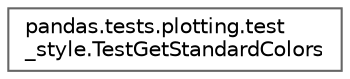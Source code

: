digraph "Graphical Class Hierarchy"
{
 // LATEX_PDF_SIZE
  bgcolor="transparent";
  edge [fontname=Helvetica,fontsize=10,labelfontname=Helvetica,labelfontsize=10];
  node [fontname=Helvetica,fontsize=10,shape=box,height=0.2,width=0.4];
  rankdir="LR";
  Node0 [id="Node000000",label="pandas.tests.plotting.test\l_style.TestGetStandardColors",height=0.2,width=0.4,color="grey40", fillcolor="white", style="filled",URL="$de/d1d/classpandas_1_1tests_1_1plotting_1_1test__style_1_1TestGetStandardColors.html",tooltip=" "];
}
